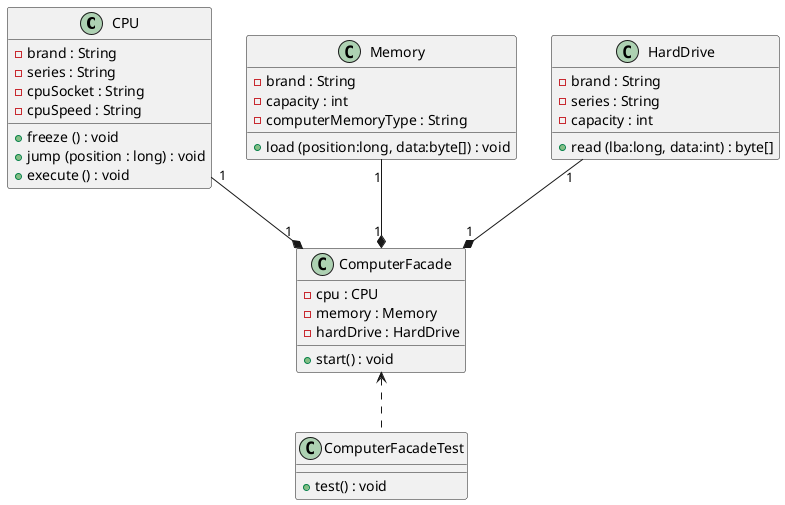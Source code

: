@startuml

@startuml

class CPU {
    - brand : String
    - series : String
    - cpuSocket : String
    - cpuSpeed : String

    + freeze () : void
    + jump (position : long) : void
    + execute () : void
}

class Memory {
    - brand : String
    - capacity : int
    - computerMemoryType : String

    + load (position:long, data:byte[]) : void
}

class HardDrive {
    - brand : String
    - series : String
    - capacity : int

    + read (lba:long, data:int) : byte[]
}

class ComputerFacade {
    - cpu : CPU
    - memory : Memory
    - hardDrive : HardDrive

    + start() : void
}

class ComputerFacadeTest {
    + test() : void
}

CPU "1"--*"1" ComputerFacade
Memory "1"--*"1" ComputerFacade
HardDrive "1"--*"1" ComputerFacade
ComputerFacade <.. ComputerFacadeTest


@enduml